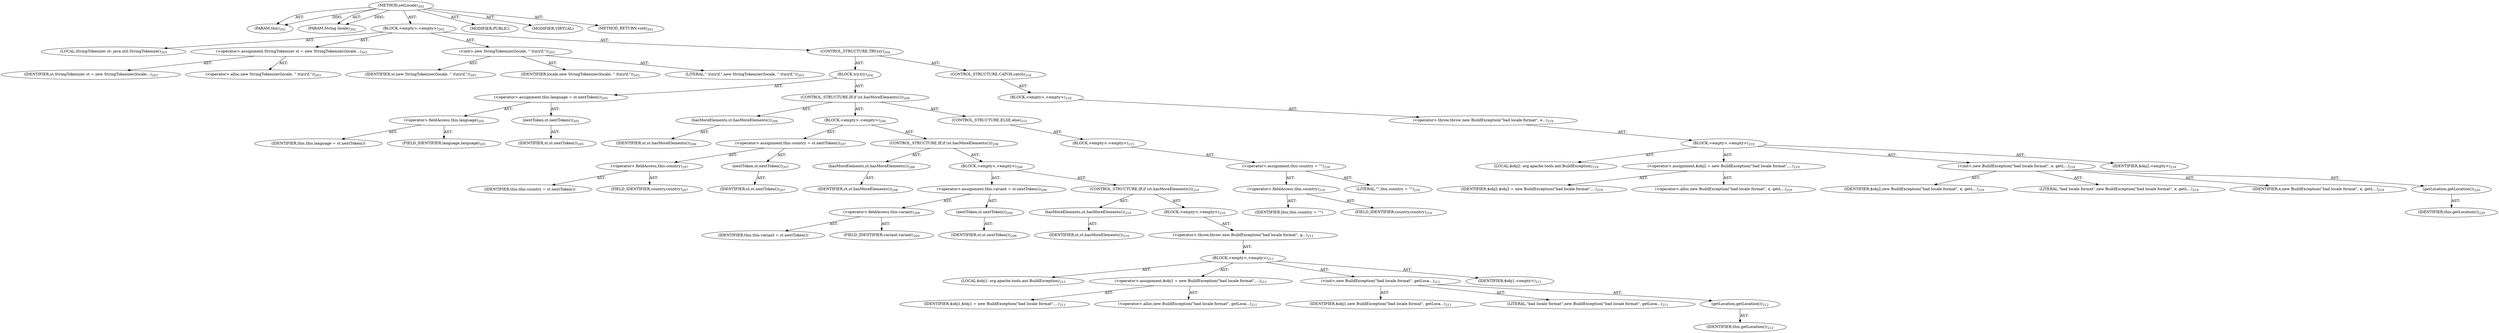 digraph "setLocale" {  
"111669149703" [label = <(METHOD,setLocale)<SUB>202</SUB>> ]
"115964116997" [label = <(PARAM,this)<SUB>202</SUB>> ]
"115964117010" [label = <(PARAM,String locale)<SUB>202</SUB>> ]
"25769803788" [label = <(BLOCK,&lt;empty&gt;,&lt;empty&gt;)<SUB>202</SUB>> ]
"94489280520" [label = <(LOCAL,StringTokenizer st: java.util.StringTokenizer)<SUB>203</SUB>> ]
"30064771132" [label = <(&lt;operator&gt;.assignment,StringTokenizer st = new StringTokenizer(locale...)<SUB>203</SUB>> ]
"68719476795" [label = <(IDENTIFIER,st,StringTokenizer st = new StringTokenizer(locale...)<SUB>203</SUB>> ]
"30064771133" [label = <(&lt;operator&gt;.alloc,new StringTokenizer(locale, &quot; \t\n\r\f,&quot;))<SUB>203</SUB>> ]
"30064771134" [label = <(&lt;init&gt;,new StringTokenizer(locale, &quot; \t\n\r\f,&quot;))<SUB>203</SUB>> ]
"68719476796" [label = <(IDENTIFIER,st,new StringTokenizer(locale, &quot; \t\n\r\f,&quot;))<SUB>203</SUB>> ]
"68719476797" [label = <(IDENTIFIER,locale,new StringTokenizer(locale, &quot; \t\n\r\f,&quot;))<SUB>203</SUB>> ]
"90194313225" [label = <(LITERAL,&quot; \t\n\r\f,&quot;,new StringTokenizer(locale, &quot; \t\n\r\f,&quot;))<SUB>203</SUB>> ]
"47244640260" [label = <(CONTROL_STRUCTURE,TRY,try)<SUB>204</SUB>> ]
"25769803789" [label = <(BLOCK,try,try)<SUB>204</SUB>> ]
"30064771135" [label = <(&lt;operator&gt;.assignment,this.language = st.nextToken())<SUB>205</SUB>> ]
"30064771136" [label = <(&lt;operator&gt;.fieldAccess,this.language)<SUB>205</SUB>> ]
"68719476798" [label = <(IDENTIFIER,this,this.language = st.nextToken())> ]
"55834574861" [label = <(FIELD_IDENTIFIER,language,language)<SUB>205</SUB>> ]
"30064771137" [label = <(nextToken,st.nextToken())<SUB>205</SUB>> ]
"68719476799" [label = <(IDENTIFIER,st,st.nextToken())<SUB>205</SUB>> ]
"47244640261" [label = <(CONTROL_STRUCTURE,IF,if (st.hasMoreElements()))<SUB>206</SUB>> ]
"30064771138" [label = <(hasMoreElements,st.hasMoreElements())<SUB>206</SUB>> ]
"68719476800" [label = <(IDENTIFIER,st,st.hasMoreElements())<SUB>206</SUB>> ]
"25769803790" [label = <(BLOCK,&lt;empty&gt;,&lt;empty&gt;)<SUB>206</SUB>> ]
"30064771139" [label = <(&lt;operator&gt;.assignment,this.country = st.nextToken())<SUB>207</SUB>> ]
"30064771140" [label = <(&lt;operator&gt;.fieldAccess,this.country)<SUB>207</SUB>> ]
"68719476801" [label = <(IDENTIFIER,this,this.country = st.nextToken())> ]
"55834574862" [label = <(FIELD_IDENTIFIER,country,country)<SUB>207</SUB>> ]
"30064771141" [label = <(nextToken,st.nextToken())<SUB>207</SUB>> ]
"68719476802" [label = <(IDENTIFIER,st,st.nextToken())<SUB>207</SUB>> ]
"47244640262" [label = <(CONTROL_STRUCTURE,IF,if (st.hasMoreElements()))<SUB>208</SUB>> ]
"30064771142" [label = <(hasMoreElements,st.hasMoreElements())<SUB>208</SUB>> ]
"68719476803" [label = <(IDENTIFIER,st,st.hasMoreElements())<SUB>208</SUB>> ]
"25769803791" [label = <(BLOCK,&lt;empty&gt;,&lt;empty&gt;)<SUB>208</SUB>> ]
"30064771143" [label = <(&lt;operator&gt;.assignment,this.variant = st.nextToken())<SUB>209</SUB>> ]
"30064771144" [label = <(&lt;operator&gt;.fieldAccess,this.variant)<SUB>209</SUB>> ]
"68719476804" [label = <(IDENTIFIER,this,this.variant = st.nextToken())> ]
"55834574863" [label = <(FIELD_IDENTIFIER,variant,variant)<SUB>209</SUB>> ]
"30064771145" [label = <(nextToken,st.nextToken())<SUB>209</SUB>> ]
"68719476805" [label = <(IDENTIFIER,st,st.nextToken())<SUB>209</SUB>> ]
"47244640263" [label = <(CONTROL_STRUCTURE,IF,if (st.hasMoreElements()))<SUB>210</SUB>> ]
"30064771146" [label = <(hasMoreElements,st.hasMoreElements())<SUB>210</SUB>> ]
"68719476806" [label = <(IDENTIFIER,st,st.hasMoreElements())<SUB>210</SUB>> ]
"25769803792" [label = <(BLOCK,&lt;empty&gt;,&lt;empty&gt;)<SUB>210</SUB>> ]
"30064771147" [label = <(&lt;operator&gt;.throw,throw new BuildException(&quot;bad locale format&quot;, g...)<SUB>211</SUB>> ]
"25769803793" [label = <(BLOCK,&lt;empty&gt;,&lt;empty&gt;)<SUB>211</SUB>> ]
"94489280521" [label = <(LOCAL,$obj1: org.apache.tools.ant.BuildException)<SUB>211</SUB>> ]
"30064771148" [label = <(&lt;operator&gt;.assignment,$obj1 = new BuildException(&quot;bad locale format&quot;,...)<SUB>211</SUB>> ]
"68719476807" [label = <(IDENTIFIER,$obj1,$obj1 = new BuildException(&quot;bad locale format&quot;,...)<SUB>211</SUB>> ]
"30064771149" [label = <(&lt;operator&gt;.alloc,new BuildException(&quot;bad locale format&quot;, getLoca...)<SUB>211</SUB>> ]
"30064771150" [label = <(&lt;init&gt;,new BuildException(&quot;bad locale format&quot;, getLoca...)<SUB>211</SUB>> ]
"68719476808" [label = <(IDENTIFIER,$obj1,new BuildException(&quot;bad locale format&quot;, getLoca...)<SUB>211</SUB>> ]
"90194313226" [label = <(LITERAL,&quot;bad locale format&quot;,new BuildException(&quot;bad locale format&quot;, getLoca...)<SUB>211</SUB>> ]
"30064771151" [label = <(getLocation,getLocation())<SUB>212</SUB>> ]
"68719476747" [label = <(IDENTIFIER,this,getLocation())<SUB>212</SUB>> ]
"68719476809" [label = <(IDENTIFIER,$obj1,&lt;empty&gt;)<SUB>211</SUB>> ]
"47244640264" [label = <(CONTROL_STRUCTURE,ELSE,else)<SUB>215</SUB>> ]
"25769803794" [label = <(BLOCK,&lt;empty&gt;,&lt;empty&gt;)<SUB>215</SUB>> ]
"30064771152" [label = <(&lt;operator&gt;.assignment,this.country = &quot;&quot;)<SUB>216</SUB>> ]
"30064771153" [label = <(&lt;operator&gt;.fieldAccess,this.country)<SUB>216</SUB>> ]
"68719476810" [label = <(IDENTIFIER,this,this.country = &quot;&quot;)> ]
"55834574864" [label = <(FIELD_IDENTIFIER,country,country)<SUB>216</SUB>> ]
"90194313227" [label = <(LITERAL,&quot;&quot;,this.country = &quot;&quot;)<SUB>216</SUB>> ]
"47244640265" [label = <(CONTROL_STRUCTURE,CATCH,catch)<SUB>218</SUB>> ]
"25769803795" [label = <(BLOCK,&lt;empty&gt;,&lt;empty&gt;)<SUB>218</SUB>> ]
"30064771154" [label = <(&lt;operator&gt;.throw,throw new BuildException(&quot;bad locale format&quot;, e...)<SUB>219</SUB>> ]
"25769803796" [label = <(BLOCK,&lt;empty&gt;,&lt;empty&gt;)<SUB>219</SUB>> ]
"94489280522" [label = <(LOCAL,$obj2: org.apache.tools.ant.BuildException)<SUB>219</SUB>> ]
"30064771155" [label = <(&lt;operator&gt;.assignment,$obj2 = new BuildException(&quot;bad locale format&quot;,...)<SUB>219</SUB>> ]
"68719476811" [label = <(IDENTIFIER,$obj2,$obj2 = new BuildException(&quot;bad locale format&quot;,...)<SUB>219</SUB>> ]
"30064771156" [label = <(&lt;operator&gt;.alloc,new BuildException(&quot;bad locale format&quot;, e, getL...)<SUB>219</SUB>> ]
"30064771157" [label = <(&lt;init&gt;,new BuildException(&quot;bad locale format&quot;, e, getL...)<SUB>219</SUB>> ]
"68719476812" [label = <(IDENTIFIER,$obj2,new BuildException(&quot;bad locale format&quot;, e, getL...)<SUB>219</SUB>> ]
"90194313228" [label = <(LITERAL,&quot;bad locale format&quot;,new BuildException(&quot;bad locale format&quot;, e, getL...)<SUB>219</SUB>> ]
"68719476813" [label = <(IDENTIFIER,e,new BuildException(&quot;bad locale format&quot;, e, getL...)<SUB>219</SUB>> ]
"30064771158" [label = <(getLocation,getLocation())<SUB>220</SUB>> ]
"68719476748" [label = <(IDENTIFIER,this,getLocation())<SUB>220</SUB>> ]
"68719476814" [label = <(IDENTIFIER,$obj2,&lt;empty&gt;)<SUB>219</SUB>> ]
"133143986200" [label = <(MODIFIER,PUBLIC)> ]
"133143986201" [label = <(MODIFIER,VIRTUAL)> ]
"128849018887" [label = <(METHOD_RETURN,void)<SUB>202</SUB>> ]
  "111669149703" -> "115964116997"  [ label = "AST: "] 
  "111669149703" -> "115964117010"  [ label = "AST: "] 
  "111669149703" -> "25769803788"  [ label = "AST: "] 
  "111669149703" -> "133143986200"  [ label = "AST: "] 
  "111669149703" -> "133143986201"  [ label = "AST: "] 
  "111669149703" -> "128849018887"  [ label = "AST: "] 
  "25769803788" -> "94489280520"  [ label = "AST: "] 
  "25769803788" -> "30064771132"  [ label = "AST: "] 
  "25769803788" -> "30064771134"  [ label = "AST: "] 
  "25769803788" -> "47244640260"  [ label = "AST: "] 
  "30064771132" -> "68719476795"  [ label = "AST: "] 
  "30064771132" -> "30064771133"  [ label = "AST: "] 
  "30064771134" -> "68719476796"  [ label = "AST: "] 
  "30064771134" -> "68719476797"  [ label = "AST: "] 
  "30064771134" -> "90194313225"  [ label = "AST: "] 
  "47244640260" -> "25769803789"  [ label = "AST: "] 
  "47244640260" -> "47244640265"  [ label = "AST: "] 
  "25769803789" -> "30064771135"  [ label = "AST: "] 
  "25769803789" -> "47244640261"  [ label = "AST: "] 
  "30064771135" -> "30064771136"  [ label = "AST: "] 
  "30064771135" -> "30064771137"  [ label = "AST: "] 
  "30064771136" -> "68719476798"  [ label = "AST: "] 
  "30064771136" -> "55834574861"  [ label = "AST: "] 
  "30064771137" -> "68719476799"  [ label = "AST: "] 
  "47244640261" -> "30064771138"  [ label = "AST: "] 
  "47244640261" -> "25769803790"  [ label = "AST: "] 
  "47244640261" -> "47244640264"  [ label = "AST: "] 
  "30064771138" -> "68719476800"  [ label = "AST: "] 
  "25769803790" -> "30064771139"  [ label = "AST: "] 
  "25769803790" -> "47244640262"  [ label = "AST: "] 
  "30064771139" -> "30064771140"  [ label = "AST: "] 
  "30064771139" -> "30064771141"  [ label = "AST: "] 
  "30064771140" -> "68719476801"  [ label = "AST: "] 
  "30064771140" -> "55834574862"  [ label = "AST: "] 
  "30064771141" -> "68719476802"  [ label = "AST: "] 
  "47244640262" -> "30064771142"  [ label = "AST: "] 
  "47244640262" -> "25769803791"  [ label = "AST: "] 
  "30064771142" -> "68719476803"  [ label = "AST: "] 
  "25769803791" -> "30064771143"  [ label = "AST: "] 
  "25769803791" -> "47244640263"  [ label = "AST: "] 
  "30064771143" -> "30064771144"  [ label = "AST: "] 
  "30064771143" -> "30064771145"  [ label = "AST: "] 
  "30064771144" -> "68719476804"  [ label = "AST: "] 
  "30064771144" -> "55834574863"  [ label = "AST: "] 
  "30064771145" -> "68719476805"  [ label = "AST: "] 
  "47244640263" -> "30064771146"  [ label = "AST: "] 
  "47244640263" -> "25769803792"  [ label = "AST: "] 
  "30064771146" -> "68719476806"  [ label = "AST: "] 
  "25769803792" -> "30064771147"  [ label = "AST: "] 
  "30064771147" -> "25769803793"  [ label = "AST: "] 
  "25769803793" -> "94489280521"  [ label = "AST: "] 
  "25769803793" -> "30064771148"  [ label = "AST: "] 
  "25769803793" -> "30064771150"  [ label = "AST: "] 
  "25769803793" -> "68719476809"  [ label = "AST: "] 
  "30064771148" -> "68719476807"  [ label = "AST: "] 
  "30064771148" -> "30064771149"  [ label = "AST: "] 
  "30064771150" -> "68719476808"  [ label = "AST: "] 
  "30064771150" -> "90194313226"  [ label = "AST: "] 
  "30064771150" -> "30064771151"  [ label = "AST: "] 
  "30064771151" -> "68719476747"  [ label = "AST: "] 
  "47244640264" -> "25769803794"  [ label = "AST: "] 
  "25769803794" -> "30064771152"  [ label = "AST: "] 
  "30064771152" -> "30064771153"  [ label = "AST: "] 
  "30064771152" -> "90194313227"  [ label = "AST: "] 
  "30064771153" -> "68719476810"  [ label = "AST: "] 
  "30064771153" -> "55834574864"  [ label = "AST: "] 
  "47244640265" -> "25769803795"  [ label = "AST: "] 
  "25769803795" -> "30064771154"  [ label = "AST: "] 
  "30064771154" -> "25769803796"  [ label = "AST: "] 
  "25769803796" -> "94489280522"  [ label = "AST: "] 
  "25769803796" -> "30064771155"  [ label = "AST: "] 
  "25769803796" -> "30064771157"  [ label = "AST: "] 
  "25769803796" -> "68719476814"  [ label = "AST: "] 
  "30064771155" -> "68719476811"  [ label = "AST: "] 
  "30064771155" -> "30064771156"  [ label = "AST: "] 
  "30064771157" -> "68719476812"  [ label = "AST: "] 
  "30064771157" -> "90194313228"  [ label = "AST: "] 
  "30064771157" -> "68719476813"  [ label = "AST: "] 
  "30064771157" -> "30064771158"  [ label = "AST: "] 
  "30064771158" -> "68719476748"  [ label = "AST: "] 
  "111669149703" -> "115964116997"  [ label = "DDG: "] 
  "111669149703" -> "115964117010"  [ label = "DDG: "] 
}
